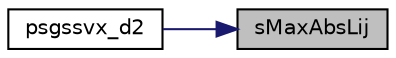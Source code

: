 digraph "sMaxAbsLij"
{
 // LATEX_PDF_SIZE
  edge [fontname="Helvetica",fontsize="10",labelfontname="Helvetica",labelfontsize="10"];
  node [fontname="Helvetica",fontsize="10",shape=record];
  rankdir="RL";
  Node1 [label="sMaxAbsLij",height=0.2,width=0.4,color="black", fillcolor="grey75", style="filled", fontcolor="black",tooltip="Find max(abs(L(i,j)))"];
  Node1 -> Node2 [dir="back",color="midnightblue",fontsize="10",style="solid",fontname="Helvetica"];
  Node2 [label="psgssvx_d2",height=0.2,width=0.4,color="black", fillcolor="white", style="filled",URL="$psgssvx__d2_8c.html#ad0e854a8527542e35eefa2a48e5b7ce2",tooltip=" "];
}
